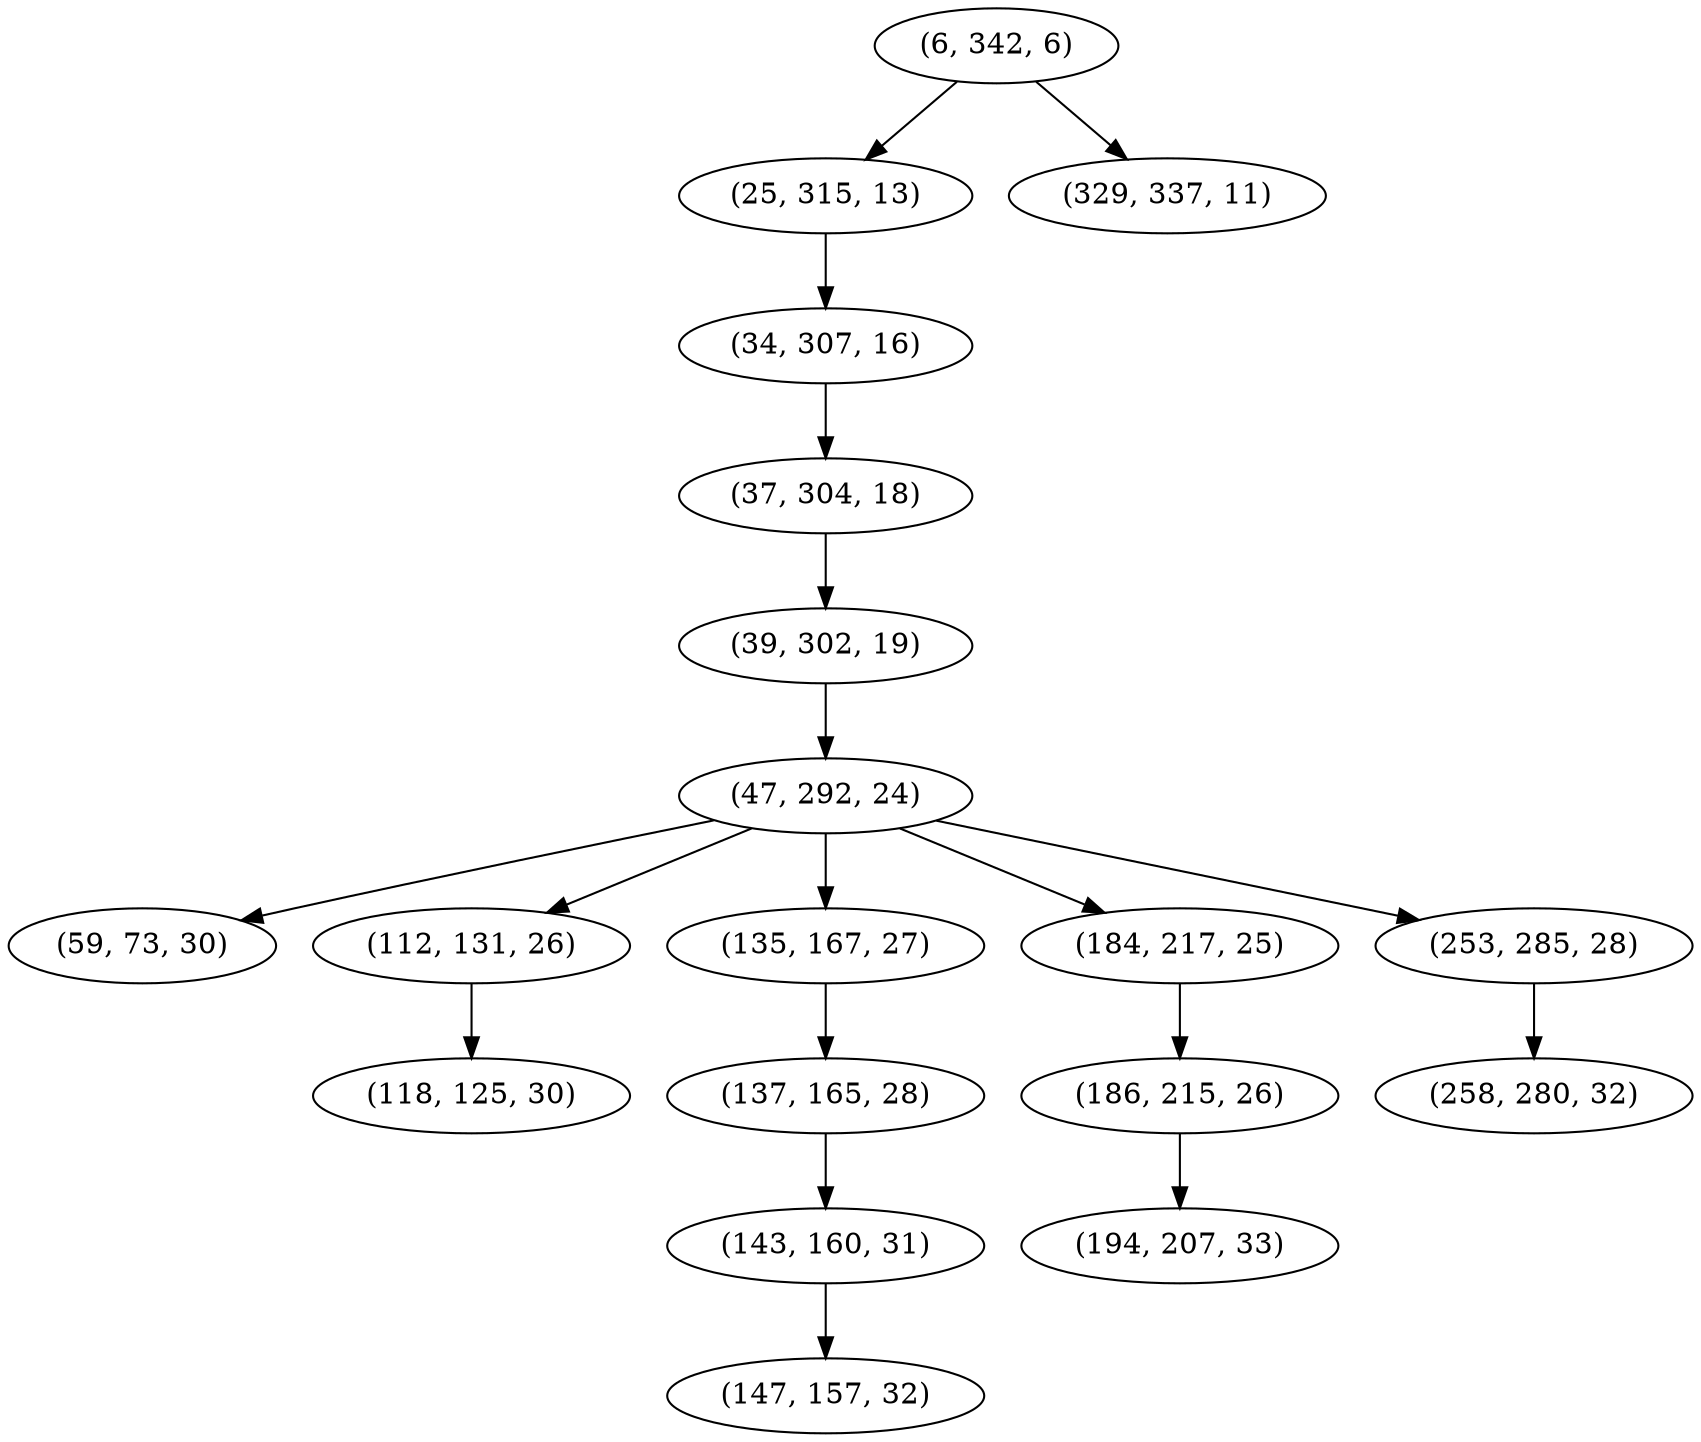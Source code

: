 digraph tree {
    "(6, 342, 6)";
    "(25, 315, 13)";
    "(34, 307, 16)";
    "(37, 304, 18)";
    "(39, 302, 19)";
    "(47, 292, 24)";
    "(59, 73, 30)";
    "(112, 131, 26)";
    "(118, 125, 30)";
    "(135, 167, 27)";
    "(137, 165, 28)";
    "(143, 160, 31)";
    "(147, 157, 32)";
    "(184, 217, 25)";
    "(186, 215, 26)";
    "(194, 207, 33)";
    "(253, 285, 28)";
    "(258, 280, 32)";
    "(329, 337, 11)";
    "(6, 342, 6)" -> "(25, 315, 13)";
    "(6, 342, 6)" -> "(329, 337, 11)";
    "(25, 315, 13)" -> "(34, 307, 16)";
    "(34, 307, 16)" -> "(37, 304, 18)";
    "(37, 304, 18)" -> "(39, 302, 19)";
    "(39, 302, 19)" -> "(47, 292, 24)";
    "(47, 292, 24)" -> "(59, 73, 30)";
    "(47, 292, 24)" -> "(112, 131, 26)";
    "(47, 292, 24)" -> "(135, 167, 27)";
    "(47, 292, 24)" -> "(184, 217, 25)";
    "(47, 292, 24)" -> "(253, 285, 28)";
    "(112, 131, 26)" -> "(118, 125, 30)";
    "(135, 167, 27)" -> "(137, 165, 28)";
    "(137, 165, 28)" -> "(143, 160, 31)";
    "(143, 160, 31)" -> "(147, 157, 32)";
    "(184, 217, 25)" -> "(186, 215, 26)";
    "(186, 215, 26)" -> "(194, 207, 33)";
    "(253, 285, 28)" -> "(258, 280, 32)";
}

